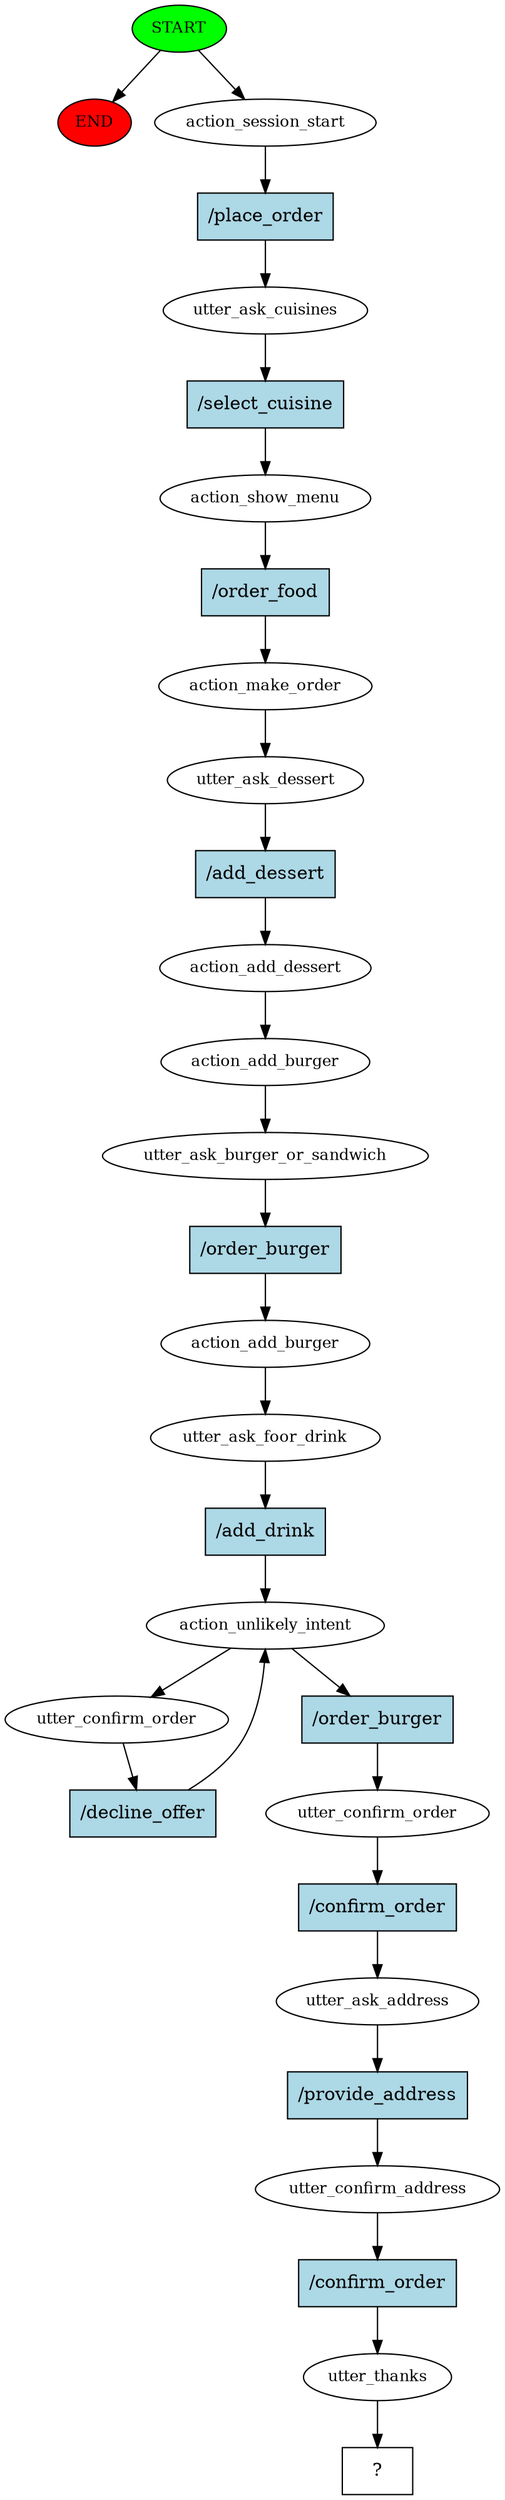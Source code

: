 digraph  {
0 [class="start active", fillcolor=green, fontsize=12, label=START, style=filled];
"-1" [class=end, fillcolor=red, fontsize=12, label=END, style=filled];
1 [class=active, fontsize=12, label=action_session_start];
2 [class=active, fontsize=12, label=utter_ask_cuisines];
3 [class=active, fontsize=12, label=action_show_menu];
4 [class=active, fontsize=12, label=action_make_order];
5 [class=active, fontsize=12, label=utter_ask_dessert];
6 [class=active, fontsize=12, label=action_add_dessert];
7 [class=active, fontsize=12, label=action_add_burger];
8 [class=active, fontsize=12, label=utter_ask_burger_or_sandwich];
9 [class=active, fontsize=12, label=action_add_burger];
10 [class=active, fontsize=12, label=utter_ask_foor_drink];
11 [class=active, fontsize=12, label=action_unlikely_intent];
12 [class=active, fontsize=12, label=utter_confirm_order];
14 [class=active, fontsize=12, label=utter_confirm_order];
15 [class=active, fontsize=12, label=utter_ask_address];
16 [class=active, fontsize=12, label=utter_confirm_address];
17 [class=active, fontsize=12, label=utter_thanks];
18 [class="intent dashed active", label="  ?  ", shape=rect];
19 [class="intent active", fillcolor=lightblue, label="/place_order", shape=rect, style=filled];
20 [class="intent active", fillcolor=lightblue, label="/select_cuisine", shape=rect, style=filled];
21 [class="intent active", fillcolor=lightblue, label="/order_food", shape=rect, style=filled];
22 [class="intent active", fillcolor=lightblue, label="/add_dessert", shape=rect, style=filled];
23 [class="intent active", fillcolor=lightblue, label="/order_burger", shape=rect, style=filled];
24 [class="intent active", fillcolor=lightblue, label="/add_drink", shape=rect, style=filled];
25 [class="intent active", fillcolor=lightblue, label="/order_burger", shape=rect, style=filled];
26 [class="intent active", fillcolor=lightblue, label="/decline_offer", shape=rect, style=filled];
27 [class="intent active", fillcolor=lightblue, label="/confirm_order", shape=rect, style=filled];
28 [class="intent active", fillcolor=lightblue, label="/provide_address", shape=rect, style=filled];
29 [class="intent active", fillcolor=lightblue, label="/confirm_order", shape=rect, style=filled];
0 -> "-1"  [class="", key=NONE, label=""];
0 -> 1  [class=active, key=NONE, label=""];
1 -> 19  [class=active, key=0];
2 -> 20  [class=active, key=0];
3 -> 21  [class=active, key=0];
4 -> 5  [class=active, key=NONE, label=""];
5 -> 22  [class=active, key=0];
6 -> 7  [class=active, key=NONE, label=""];
7 -> 8  [class=active, key=NONE, label=""];
8 -> 23  [class=active, key=0];
9 -> 10  [class=active, key=NONE, label=""];
10 -> 24  [class=active, key=0];
11 -> 12  [class=active, key=NONE, label=""];
11 -> 25  [class=active, key=0];
12 -> 26  [class=active, key=0];
14 -> 27  [class=active, key=0];
15 -> 28  [class=active, key=0];
16 -> 29  [class=active, key=0];
17 -> 18  [class=active, key=NONE, label=""];
19 -> 2  [class=active, key=0];
20 -> 3  [class=active, key=0];
21 -> 4  [class=active, key=0];
22 -> 6  [class=active, key=0];
23 -> 9  [class=active, key=0];
24 -> 11  [class=active, key=0];
25 -> 14  [class=active, key=0];
26 -> 11  [class=active, key=0];
27 -> 15  [class=active, key=0];
28 -> 16  [class=active, key=0];
29 -> 17  [class=active, key=0];
}
